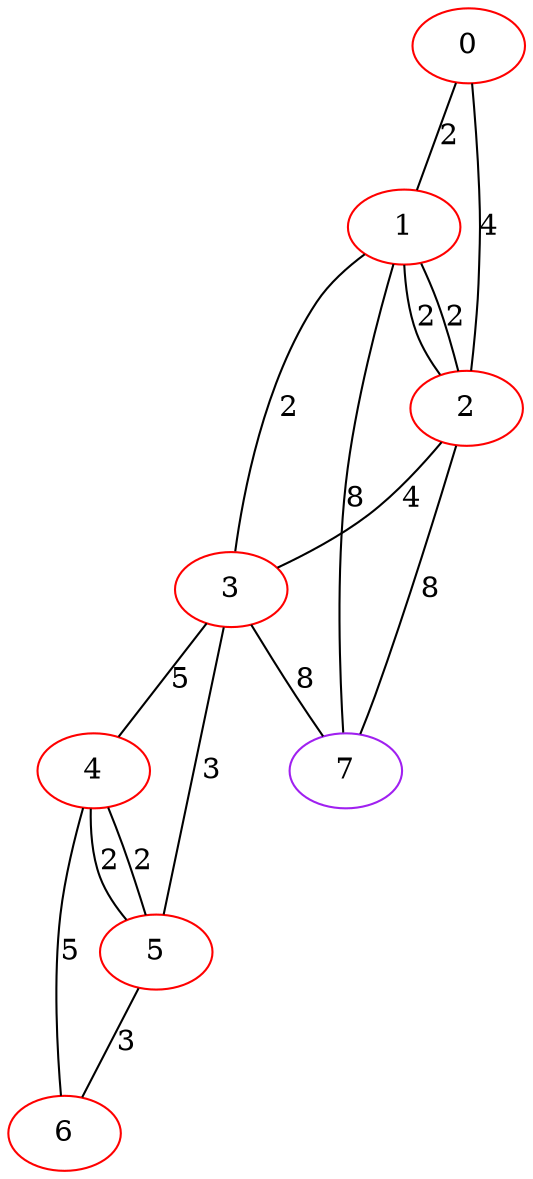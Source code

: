 graph "" {
0 [color=red, weight=1];
1 [color=red, weight=1];
2 [color=red, weight=1];
3 [color=red, weight=1];
4 [color=red, weight=1];
5 [color=red, weight=1];
6 [color=red, weight=1];
7 [color=purple, weight=4];
0 -- 1  [key=0, label=2];
0 -- 2  [key=0, label=4];
1 -- 2  [key=0, label=2];
1 -- 2  [key=1, label=2];
1 -- 3  [key=0, label=2];
1 -- 7  [key=0, label=8];
2 -- 3  [key=0, label=4];
2 -- 7  [key=0, label=8];
3 -- 4  [key=0, label=5];
3 -- 5  [key=0, label=3];
3 -- 7  [key=0, label=8];
4 -- 5  [key=0, label=2];
4 -- 5  [key=1, label=2];
4 -- 6  [key=0, label=5];
5 -- 6  [key=0, label=3];
}

